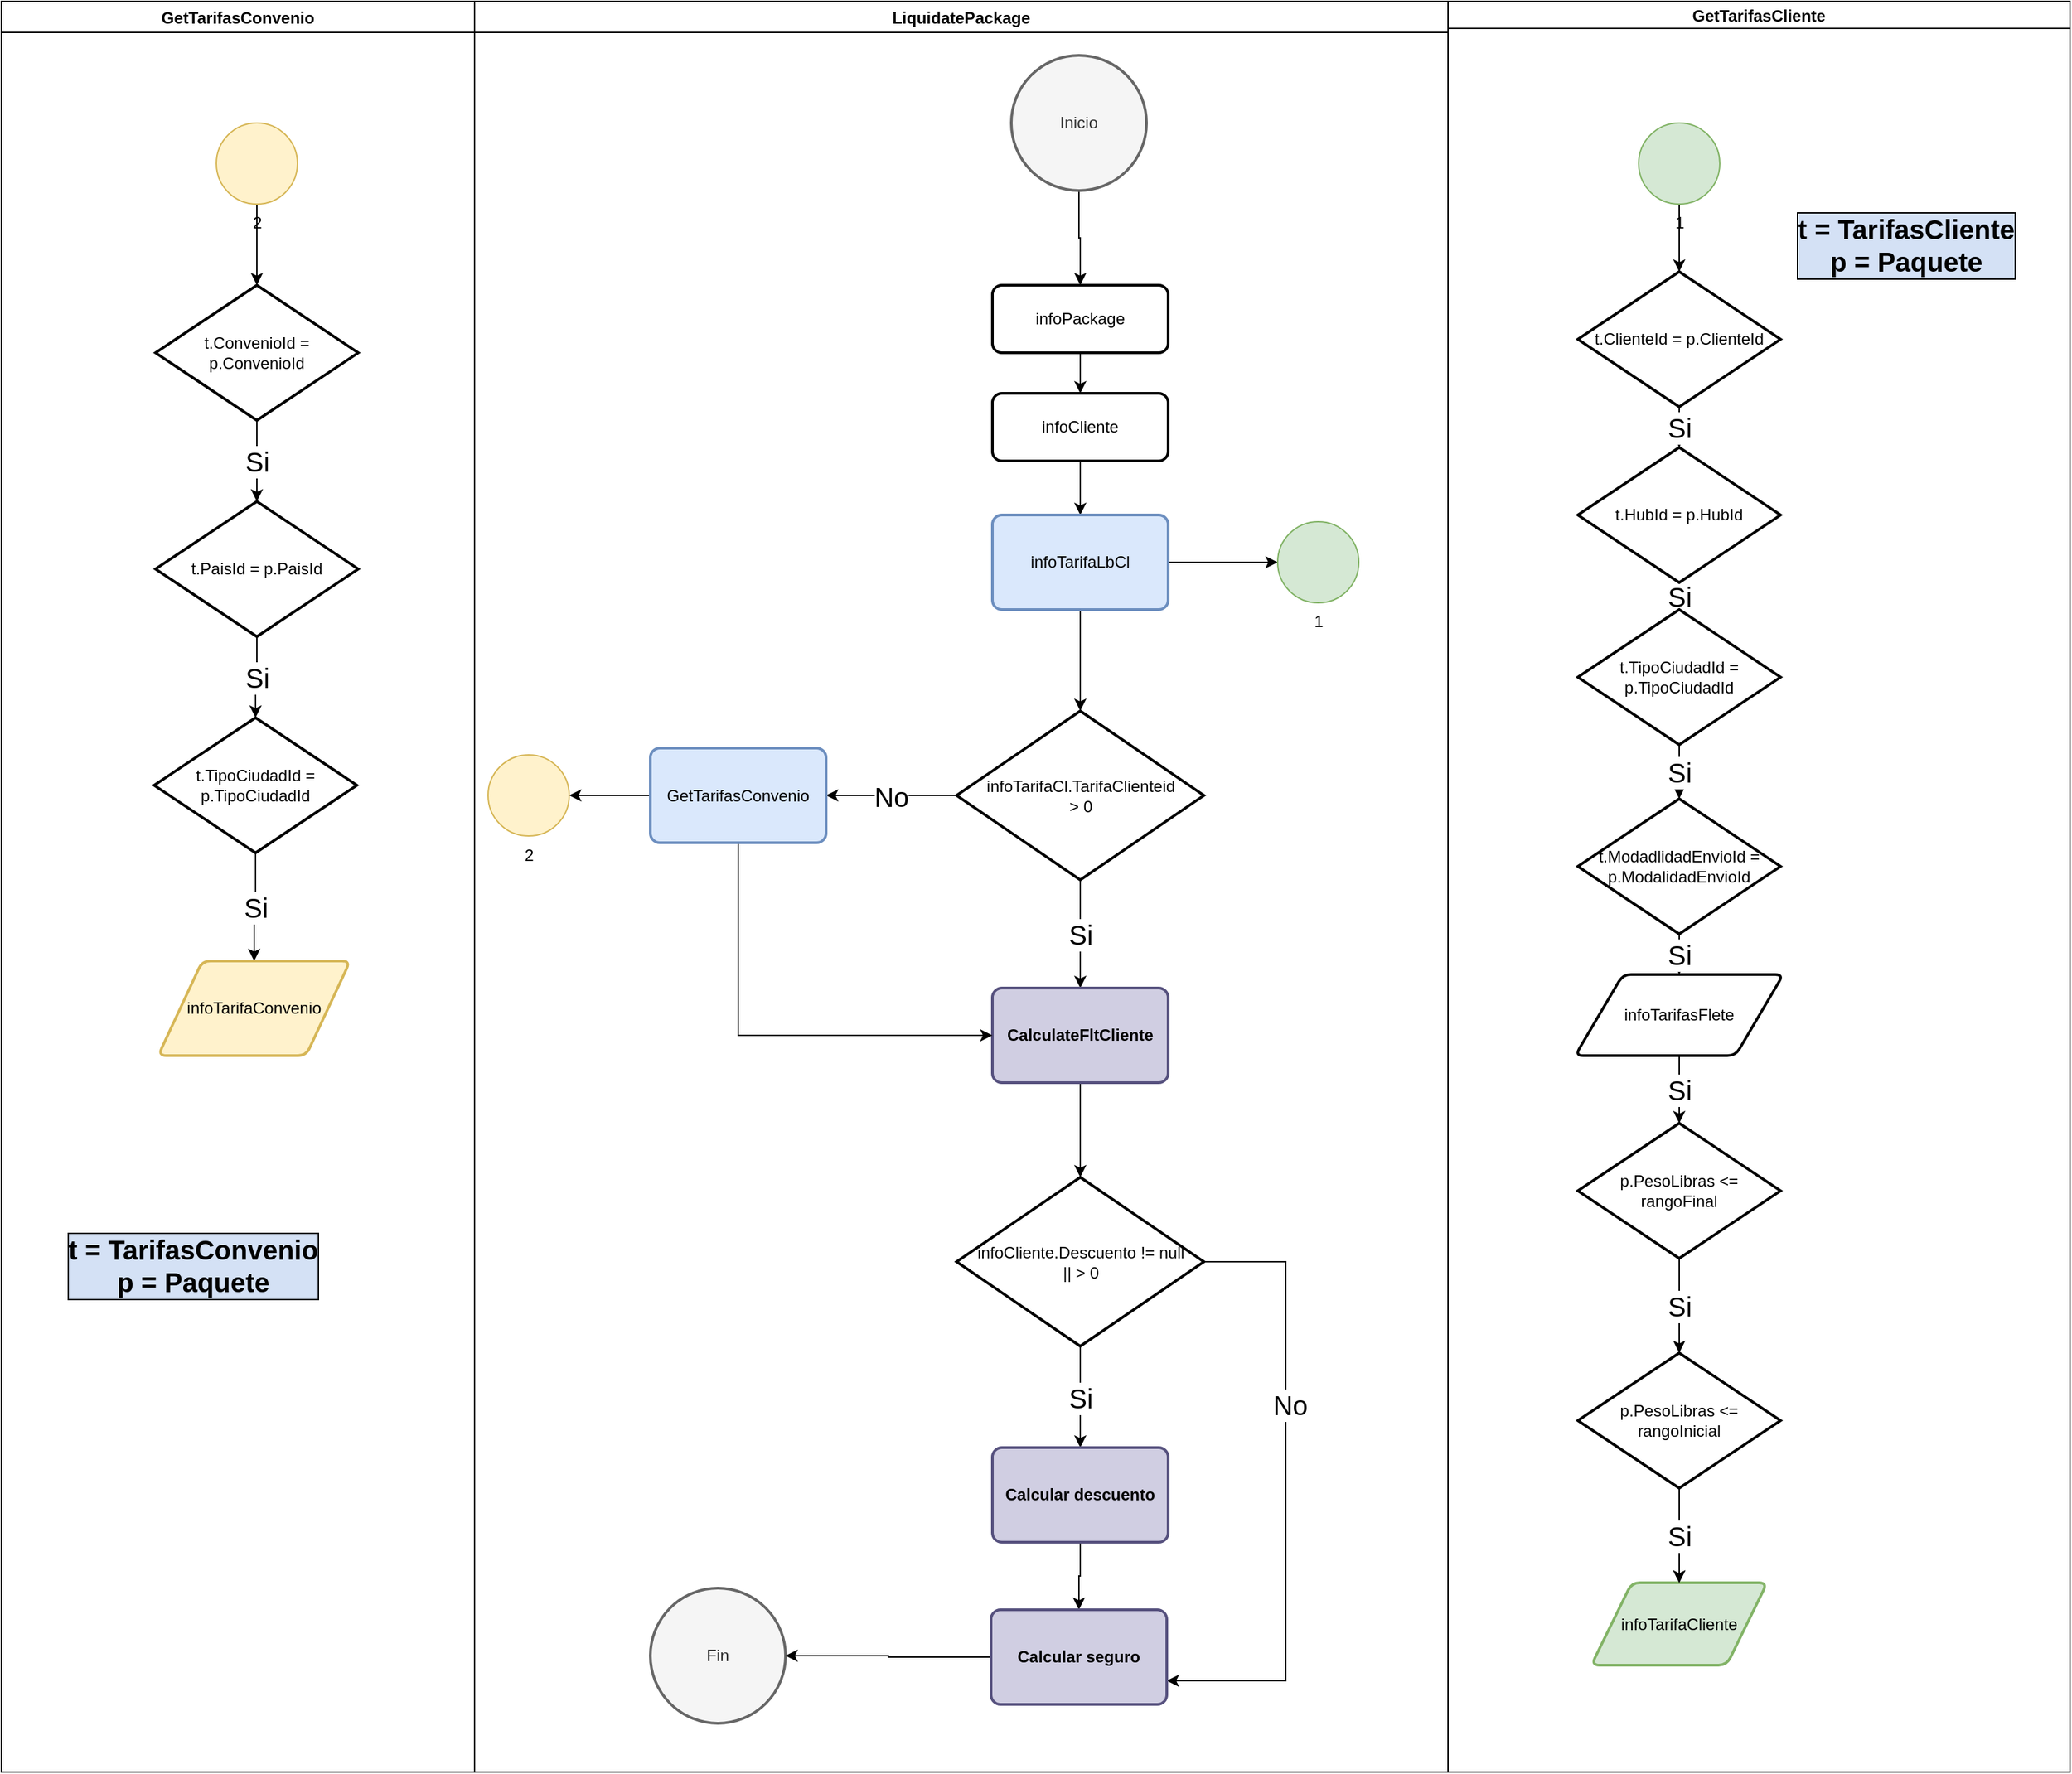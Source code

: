 <mxfile version="18.1.1" type="github">
  <diagram id="Eyb0sd25vl_3-xl4YI_Z" name="Page-1">
    <mxGraphModel dx="2647" dy="1006" grid="1" gridSize="10" guides="1" tooltips="1" connect="1" arrows="1" fold="1" page="1" pageScale="1" pageWidth="827" pageHeight="1169" math="0" shadow="0">
      <root>
        <mxCell id="0" />
        <mxCell id="1" parent="0" />
        <mxCell id="biy8ONkfciWmw4ODM3e7-40" style="edgeStyle=orthogonalEdgeStyle;rounded=0;orthogonalLoop=1;jettySize=auto;html=1;exitX=0.5;exitY=1;exitDx=0;exitDy=0;exitPerimeter=0;" edge="1" parent="1" source="biy8ONkfciWmw4ODM3e7-1" target="biy8ONkfciWmw4ODM3e7-2">
          <mxGeometry relative="1" as="geometry" />
        </mxCell>
        <mxCell id="biy8ONkfciWmw4ODM3e7-41" style="edgeStyle=orthogonalEdgeStyle;rounded=0;orthogonalLoop=1;jettySize=auto;html=1;exitX=0.5;exitY=1;exitDx=0;exitDy=0;entryX=0.5;entryY=0;entryDx=0;entryDy=0;" edge="1" parent="1" source="biy8ONkfciWmw4ODM3e7-2" target="biy8ONkfciWmw4ODM3e7-3">
          <mxGeometry relative="1" as="geometry" />
        </mxCell>
        <mxCell id="biy8ONkfciWmw4ODM3e7-2" value="infoPackage" style="rounded=1;whiteSpace=wrap;html=1;absoluteArcSize=1;arcSize=14;strokeWidth=2;" vertex="1" parent="1">
          <mxGeometry x="113" y="270" width="130" height="50" as="geometry" />
        </mxCell>
        <mxCell id="biy8ONkfciWmw4ODM3e7-42" style="edgeStyle=orthogonalEdgeStyle;rounded=0;orthogonalLoop=1;jettySize=auto;html=1;exitX=0.5;exitY=1;exitDx=0;exitDy=0;entryX=0.5;entryY=0;entryDx=0;entryDy=0;" edge="1" parent="1" source="biy8ONkfciWmw4ODM3e7-3" target="biy8ONkfciWmw4ODM3e7-4">
          <mxGeometry relative="1" as="geometry" />
        </mxCell>
        <mxCell id="biy8ONkfciWmw4ODM3e7-3" value="infoCliente" style="rounded=1;whiteSpace=wrap;html=1;absoluteArcSize=1;arcSize=14;strokeWidth=2;" vertex="1" parent="1">
          <mxGeometry x="113" y="350" width="130" height="50" as="geometry" />
        </mxCell>
        <mxCell id="biy8ONkfciWmw4ODM3e7-37" style="edgeStyle=orthogonalEdgeStyle;rounded=0;orthogonalLoop=1;jettySize=auto;html=1;exitX=0.5;exitY=1;exitDx=0;exitDy=0;" edge="1" parent="1" source="biy8ONkfciWmw4ODM3e7-4" target="biy8ONkfciWmw4ODM3e7-27">
          <mxGeometry relative="1" as="geometry" />
        </mxCell>
        <mxCell id="biy8ONkfciWmw4ODM3e7-65" style="edgeStyle=orthogonalEdgeStyle;rounded=0;orthogonalLoop=1;jettySize=auto;html=1;exitX=1;exitY=0.5;exitDx=0;exitDy=0;entryX=0;entryY=0.5;entryDx=0;entryDy=0;entryPerimeter=0;" edge="1" parent="1" source="biy8ONkfciWmw4ODM3e7-4" target="biy8ONkfciWmw4ODM3e7-64">
          <mxGeometry relative="1" as="geometry" />
        </mxCell>
        <mxCell id="biy8ONkfciWmw4ODM3e7-4" value="infoTarifaLbCl" style="rounded=1;whiteSpace=wrap;html=1;absoluteArcSize=1;arcSize=14;strokeWidth=2;fillColor=#dae8fc;strokeColor=#6c8ebf;" vertex="1" parent="1">
          <mxGeometry x="113" y="440" width="130" height="70" as="geometry" />
        </mxCell>
        <mxCell id="biy8ONkfciWmw4ODM3e7-63" value="" style="edgeStyle=orthogonalEdgeStyle;rounded=0;orthogonalLoop=1;jettySize=auto;html=1;" edge="1" parent="1" source="biy8ONkfciWmw4ODM3e7-5" target="biy8ONkfciWmw4ODM3e7-6">
          <mxGeometry relative="1" as="geometry" />
        </mxCell>
        <mxCell id="biy8ONkfciWmw4ODM3e7-5" value="1" style="verticalLabelPosition=bottom;verticalAlign=top;html=1;shape=mxgraph.flowchart.on-page_reference;fillColor=#d5e8d4;strokeColor=#82b366;" vertex="1" parent="1">
          <mxGeometry x="591" y="150" width="60" height="60" as="geometry" />
        </mxCell>
        <mxCell id="biy8ONkfciWmw4ODM3e7-17" value="Si" style="edgeStyle=orthogonalEdgeStyle;rounded=0;orthogonalLoop=1;jettySize=auto;html=1;exitX=0.5;exitY=1;exitDx=0;exitDy=0;exitPerimeter=0;fontSize=20;" edge="1" parent="1" source="biy8ONkfciWmw4ODM3e7-6" target="biy8ONkfciWmw4ODM3e7-8">
          <mxGeometry relative="1" as="geometry">
            <Array as="points">
              <mxPoint x="621" y="370" />
              <mxPoint x="621" y="370" />
            </Array>
          </mxGeometry>
        </mxCell>
        <mxCell id="biy8ONkfciWmw4ODM3e7-18" value="Si" style="edgeStyle=orthogonalEdgeStyle;rounded=0;orthogonalLoop=1;jettySize=auto;html=1;exitX=0.5;exitY=1;exitDx=0;exitDy=0;exitPerimeter=0;entryX=0.5;entryY=0;entryDx=0;entryDy=0;entryPerimeter=0;fontSize=20;" edge="1" parent="1" source="biy8ONkfciWmw4ODM3e7-8" target="biy8ONkfciWmw4ODM3e7-9">
          <mxGeometry relative="1" as="geometry" />
        </mxCell>
        <mxCell id="biy8ONkfciWmw4ODM3e7-8" value="t.HubId = p.HubId" style="strokeWidth=2;html=1;shape=mxgraph.flowchart.decision;whiteSpace=wrap;" vertex="1" parent="1">
          <mxGeometry x="546" y="390" width="150" height="100" as="geometry" />
        </mxCell>
        <mxCell id="biy8ONkfciWmw4ODM3e7-20" value="Si" style="edgeStyle=orthogonalEdgeStyle;rounded=0;orthogonalLoop=1;jettySize=auto;html=1;exitX=0.5;exitY=1;exitDx=0;exitDy=0;exitPerimeter=0;fontSize=20;" edge="1" parent="1" source="biy8ONkfciWmw4ODM3e7-10" target="biy8ONkfciWmw4ODM3e7-12">
          <mxGeometry relative="1" as="geometry" />
        </mxCell>
        <mxCell id="biy8ONkfciWmw4ODM3e7-21" value="Si" style="edgeStyle=orthogonalEdgeStyle;rounded=0;orthogonalLoop=1;jettySize=auto;html=1;exitX=0.5;exitY=1;exitDx=0;exitDy=0;entryX=0.5;entryY=0;entryDx=0;entryDy=0;entryPerimeter=0;fontSize=20;" edge="1" parent="1" source="biy8ONkfciWmw4ODM3e7-12" target="biy8ONkfciWmw4ODM3e7-14">
          <mxGeometry relative="1" as="geometry" />
        </mxCell>
        <mxCell id="biy8ONkfciWmw4ODM3e7-12" value="infoTarifasFlete" style="shape=parallelogram;html=1;strokeWidth=2;perimeter=parallelogramPerimeter;whiteSpace=wrap;rounded=1;arcSize=12;size=0.23;" vertex="1" parent="1">
          <mxGeometry x="544" y="780" width="154" height="60" as="geometry" />
        </mxCell>
        <mxCell id="biy8ONkfciWmw4ODM3e7-22" value="Si" style="edgeStyle=orthogonalEdgeStyle;rounded=0;orthogonalLoop=1;jettySize=auto;html=1;exitX=0.5;exitY=1;exitDx=0;exitDy=0;exitPerimeter=0;entryX=0.5;entryY=0;entryDx=0;entryDy=0;entryPerimeter=0;fontSize=20;" edge="1" parent="1" source="biy8ONkfciWmw4ODM3e7-14" target="biy8ONkfciWmw4ODM3e7-15">
          <mxGeometry relative="1" as="geometry" />
        </mxCell>
        <mxCell id="biy8ONkfciWmw4ODM3e7-14" value="&lt;div&gt;p.PesoLibras &amp;lt;= &lt;br&gt;&lt;/div&gt;&lt;div&gt;rangoFinal&lt;br&gt;&lt;/div&gt;" style="strokeWidth=2;html=1;shape=mxgraph.flowchart.decision;whiteSpace=wrap;" vertex="1" parent="1">
          <mxGeometry x="546" y="890" width="150" height="100" as="geometry" />
        </mxCell>
        <mxCell id="biy8ONkfciWmw4ODM3e7-32" value="Si" style="edgeStyle=orthogonalEdgeStyle;rounded=0;orthogonalLoop=1;jettySize=auto;html=1;exitX=0.5;exitY=1;exitDx=0;exitDy=0;exitPerimeter=0;fontSize=20;" edge="1" parent="1" source="biy8ONkfciWmw4ODM3e7-27" target="biy8ONkfciWmw4ODM3e7-29">
          <mxGeometry relative="1" as="geometry" />
        </mxCell>
        <mxCell id="biy8ONkfciWmw4ODM3e7-81" value="No" style="edgeStyle=orthogonalEdgeStyle;rounded=0;orthogonalLoop=1;jettySize=auto;html=1;exitX=0;exitY=0.5;exitDx=0;exitDy=0;exitPerimeter=0;fontSize=20;" edge="1" parent="1" source="biy8ONkfciWmw4ODM3e7-27" target="biy8ONkfciWmw4ODM3e7-36">
          <mxGeometry relative="1" as="geometry" />
        </mxCell>
        <mxCell id="biy8ONkfciWmw4ODM3e7-27" value="&lt;div&gt;infoTarifaCl.TarifaClienteid &lt;br&gt;&lt;/div&gt;&lt;div&gt;&amp;gt; 0&lt;br&gt;&lt;/div&gt;" style="strokeWidth=2;html=1;shape=mxgraph.flowchart.decision;whiteSpace=wrap;" vertex="1" parent="1">
          <mxGeometry x="86.5" y="585" width="183" height="125" as="geometry" />
        </mxCell>
        <mxCell id="biy8ONkfciWmw4ODM3e7-33" style="edgeStyle=orthogonalEdgeStyle;rounded=0;orthogonalLoop=1;jettySize=auto;html=1;exitX=0.5;exitY=1;exitDx=0;exitDy=0;" edge="1" parent="1" source="biy8ONkfciWmw4ODM3e7-29" target="biy8ONkfciWmw4ODM3e7-30">
          <mxGeometry relative="1" as="geometry" />
        </mxCell>
        <mxCell id="biy8ONkfciWmw4ODM3e7-29" value="CalculateFltCliente" style="rounded=1;whiteSpace=wrap;html=1;absoluteArcSize=1;arcSize=14;strokeWidth=2;fillColor=#d0cee2;strokeColor=#56517e;fontStyle=1" vertex="1" parent="1">
          <mxGeometry x="113" y="790" width="130" height="70" as="geometry" />
        </mxCell>
        <mxCell id="biy8ONkfciWmw4ODM3e7-34" value="Si" style="edgeStyle=orthogonalEdgeStyle;rounded=0;orthogonalLoop=1;jettySize=auto;html=1;exitX=0.5;exitY=1;exitDx=0;exitDy=0;exitPerimeter=0;fontSize=20;" edge="1" parent="1" source="biy8ONkfciWmw4ODM3e7-30" target="biy8ONkfciWmw4ODM3e7-31">
          <mxGeometry relative="1" as="geometry" />
        </mxCell>
        <mxCell id="biy8ONkfciWmw4ODM3e7-77" style="edgeStyle=orthogonalEdgeStyle;rounded=0;orthogonalLoop=1;jettySize=auto;html=1;exitX=1;exitY=0.5;exitDx=0;exitDy=0;exitPerimeter=0;entryX=1;entryY=0.75;entryDx=0;entryDy=0;fontSize=20;" edge="1" parent="1" source="biy8ONkfciWmw4ODM3e7-30" target="biy8ONkfciWmw4ODM3e7-74">
          <mxGeometry relative="1" as="geometry">
            <Array as="points">
              <mxPoint x="330" y="993" />
              <mxPoint x="330" y="1303" />
            </Array>
          </mxGeometry>
        </mxCell>
        <mxCell id="biy8ONkfciWmw4ODM3e7-78" value="No" style="edgeLabel;html=1;align=center;verticalAlign=middle;resizable=0;points=[];fontSize=20;" vertex="1" connectable="0" parent="biy8ONkfciWmw4ODM3e7-77">
          <mxGeometry x="-0.279" y="3" relative="1" as="geometry">
            <mxPoint as="offset" />
          </mxGeometry>
        </mxCell>
        <mxCell id="biy8ONkfciWmw4ODM3e7-30" value="&lt;div&gt;infoCliente.Descuento != null&lt;/div&gt;&lt;div&gt;|| &amp;gt; 0&lt;br&gt;&lt;/div&gt;" style="strokeWidth=2;html=1;shape=mxgraph.flowchart.decision;whiteSpace=wrap;" vertex="1" parent="1">
          <mxGeometry x="86.5" y="930" width="183" height="125" as="geometry" />
        </mxCell>
        <mxCell id="biy8ONkfciWmw4ODM3e7-75" style="edgeStyle=orthogonalEdgeStyle;rounded=0;orthogonalLoop=1;jettySize=auto;html=1;exitX=0.5;exitY=1;exitDx=0;exitDy=0;entryX=0.5;entryY=0;entryDx=0;entryDy=0;fontSize=20;" edge="1" parent="1" source="biy8ONkfciWmw4ODM3e7-31" target="biy8ONkfciWmw4ODM3e7-74">
          <mxGeometry relative="1" as="geometry" />
        </mxCell>
        <mxCell id="biy8ONkfciWmw4ODM3e7-31" value="Calcular descuento" style="rounded=1;whiteSpace=wrap;html=1;absoluteArcSize=1;arcSize=14;strokeWidth=2;fillColor=#d0cee2;strokeColor=#56517e;fontStyle=1" vertex="1" parent="1">
          <mxGeometry x="113" y="1130" width="130" height="70" as="geometry" />
        </mxCell>
        <mxCell id="biy8ONkfciWmw4ODM3e7-39" style="edgeStyle=orthogonalEdgeStyle;rounded=0;orthogonalLoop=1;jettySize=auto;html=1;exitX=0.5;exitY=1;exitDx=0;exitDy=0;entryX=0;entryY=0.5;entryDx=0;entryDy=0;" edge="1" parent="1" source="biy8ONkfciWmw4ODM3e7-36" target="biy8ONkfciWmw4ODM3e7-29">
          <mxGeometry relative="1" as="geometry" />
        </mxCell>
        <mxCell id="biy8ONkfciWmw4ODM3e7-43" value="GetTarifasCliente" style="swimlane;startSize=20;" vertex="1" parent="1">
          <mxGeometry x="450" y="60" width="460" height="1310" as="geometry" />
        </mxCell>
        <mxCell id="biy8ONkfciWmw4ODM3e7-11" value="&lt;div style=&quot;font-size: 20px;&quot;&gt;&lt;b style=&quot;font-size: 20px;&quot;&gt;t = TarifasCliente&lt;/b&gt;&lt;/div&gt;&lt;div style=&quot;font-size: 20px;&quot;&gt;&lt;b style=&quot;font-size: 20px;&quot;&gt;p = Paquete&lt;/b&gt;&lt;br style=&quot;font-size: 20px;&quot;&gt;&lt;/div&gt;" style="text;html=1;strokeColor=none;fillColor=none;align=center;verticalAlign=middle;whiteSpace=wrap;rounded=0;fontSize=20;labelBackgroundColor=#D4E1F5;labelBorderColor=default;" vertex="1" parent="biy8ONkfciWmw4ODM3e7-43">
          <mxGeometry x="230" y="150" width="218" height="60" as="geometry" />
        </mxCell>
        <mxCell id="biy8ONkfciWmw4ODM3e7-23" value="infoTarifaCliente" style="shape=parallelogram;html=1;strokeWidth=2;perimeter=parallelogramPerimeter;whiteSpace=wrap;rounded=1;arcSize=12;size=0.23;fillColor=#d5e8d4;strokeColor=#82b366;" vertex="1" parent="biy8ONkfciWmw4ODM3e7-43">
          <mxGeometry x="106" y="1170" width="130" height="61" as="geometry" />
        </mxCell>
        <mxCell id="biy8ONkfciWmw4ODM3e7-15" value="&lt;div&gt;p.PesoLibras &amp;lt;= &lt;br&gt;&lt;/div&gt;&lt;div&gt;rangoInicial&lt;br&gt;&lt;/div&gt;" style="strokeWidth=2;html=1;shape=mxgraph.flowchart.decision;whiteSpace=wrap;" vertex="1" parent="biy8ONkfciWmw4ODM3e7-43">
          <mxGeometry x="96" y="1000" width="150" height="100" as="geometry" />
        </mxCell>
        <mxCell id="biy8ONkfciWmw4ODM3e7-24" style="edgeStyle=orthogonalEdgeStyle;rounded=0;orthogonalLoop=1;jettySize=auto;html=1;exitX=0.5;exitY=1;exitDx=0;exitDy=0;exitPerimeter=0;entryX=0.5;entryY=0;entryDx=0;entryDy=0;" edge="1" parent="biy8ONkfciWmw4ODM3e7-43" source="biy8ONkfciWmw4ODM3e7-15" target="biy8ONkfciWmw4ODM3e7-23">
          <mxGeometry relative="1" as="geometry" />
        </mxCell>
        <mxCell id="biy8ONkfciWmw4ODM3e7-80" value="Si" style="edgeStyle=orthogonalEdgeStyle;rounded=0;orthogonalLoop=1;jettySize=auto;html=1;fontSize=20;" edge="1" parent="biy8ONkfciWmw4ODM3e7-43" source="biy8ONkfciWmw4ODM3e7-15" target="biy8ONkfciWmw4ODM3e7-23">
          <mxGeometry relative="1" as="geometry">
            <Array as="points">
              <mxPoint x="171" y="1085" />
              <mxPoint x="171" y="1085" />
            </Array>
          </mxGeometry>
        </mxCell>
        <mxCell id="biy8ONkfciWmw4ODM3e7-9" value="t.TipoCiudadId = p.TipoCiudadId" style="strokeWidth=2;html=1;shape=mxgraph.flowchart.decision;whiteSpace=wrap;" vertex="1" parent="biy8ONkfciWmw4ODM3e7-43">
          <mxGeometry x="96" y="450" width="150" height="100" as="geometry" />
        </mxCell>
        <mxCell id="biy8ONkfciWmw4ODM3e7-6" value="t.ClienteId = p.ClienteId" style="strokeWidth=2;html=1;shape=mxgraph.flowchart.decision;whiteSpace=wrap;" vertex="1" parent="biy8ONkfciWmw4ODM3e7-43">
          <mxGeometry x="96" y="200" width="150" height="100" as="geometry" />
        </mxCell>
        <mxCell id="biy8ONkfciWmw4ODM3e7-10" value="t.ModadlidadEnvioId = p.ModalidadEnvioId" style="strokeWidth=2;html=1;shape=mxgraph.flowchart.decision;whiteSpace=wrap;" vertex="1" parent="biy8ONkfciWmw4ODM3e7-43">
          <mxGeometry x="96" y="590" width="150" height="100" as="geometry" />
        </mxCell>
        <mxCell id="biy8ONkfciWmw4ODM3e7-19" value="Si" style="edgeStyle=orthogonalEdgeStyle;rounded=0;orthogonalLoop=1;jettySize=auto;html=1;exitX=0.5;exitY=1;exitDx=0;exitDy=0;exitPerimeter=0;fontSize=20;" edge="1" parent="biy8ONkfciWmw4ODM3e7-43" source="biy8ONkfciWmw4ODM3e7-9" target="biy8ONkfciWmw4ODM3e7-10">
          <mxGeometry relative="1" as="geometry">
            <Array as="points">
              <mxPoint x="171" y="560" />
              <mxPoint x="171" y="560" />
            </Array>
          </mxGeometry>
        </mxCell>
        <mxCell id="biy8ONkfciWmw4ODM3e7-55" style="edgeStyle=orthogonalEdgeStyle;rounded=0;orthogonalLoop=1;jettySize=auto;html=1;exitX=0.5;exitY=1;exitDx=0;exitDy=0;exitPerimeter=0;entryX=0.5;entryY=0;entryDx=0;entryDy=0;entryPerimeter=0;" edge="1" parent="1" source="biy8ONkfciWmw4ODM3e7-45" target="biy8ONkfciWmw4ODM3e7-46">
          <mxGeometry relative="1" as="geometry" />
        </mxCell>
        <mxCell id="biy8ONkfciWmw4ODM3e7-45" value="2" style="verticalLabelPosition=bottom;verticalAlign=top;html=1;shape=mxgraph.flowchart.on-page_reference;fillColor=#fff2cc;strokeColor=#d6b656;" vertex="1" parent="1">
          <mxGeometry x="-461" y="150" width="60" height="60" as="geometry" />
        </mxCell>
        <mxCell id="biy8ONkfciWmw4ODM3e7-56" value="&lt;font style=&quot;font-size: 20px;&quot;&gt;Si&lt;/font&gt;" style="edgeStyle=orthogonalEdgeStyle;rounded=0;orthogonalLoop=1;jettySize=auto;html=1;exitX=0.5;exitY=1;exitDx=0;exitDy=0;exitPerimeter=0;entryX=0.5;entryY=0;entryDx=0;entryDy=0;entryPerimeter=0;" edge="1" parent="1" source="biy8ONkfciWmw4ODM3e7-46" target="biy8ONkfciWmw4ODM3e7-47">
          <mxGeometry relative="1" as="geometry" />
        </mxCell>
        <mxCell id="biy8ONkfciWmw4ODM3e7-46" value="t.ConvenioId = p.ConvenioId" style="strokeWidth=2;html=1;shape=mxgraph.flowchart.decision;whiteSpace=wrap;" vertex="1" parent="1">
          <mxGeometry x="-506" y="270" width="150" height="100" as="geometry" />
        </mxCell>
        <mxCell id="biy8ONkfciWmw4ODM3e7-52" value="GetTarifasConvenio" style="swimlane;" vertex="1" parent="1">
          <mxGeometry x="-620" y="60" width="350" height="1310" as="geometry" />
        </mxCell>
        <mxCell id="biy8ONkfciWmw4ODM3e7-57" value="&lt;font style=&quot;font-size: 20px;&quot;&gt;Si&lt;/font&gt;" style="edgeStyle=orthogonalEdgeStyle;rounded=0;orthogonalLoop=1;jettySize=auto;html=1;exitX=0.5;exitY=1;exitDx=0;exitDy=0;exitPerimeter=0;entryX=0.5;entryY=0;entryDx=0;entryDy=0;entryPerimeter=0;" edge="1" parent="biy8ONkfciWmw4ODM3e7-52" source="biy8ONkfciWmw4ODM3e7-47" target="biy8ONkfciWmw4ODM3e7-48">
          <mxGeometry relative="1" as="geometry" />
        </mxCell>
        <mxCell id="biy8ONkfciWmw4ODM3e7-47" value="t.PaisId = p.PaisId" style="strokeWidth=2;html=1;shape=mxgraph.flowchart.decision;whiteSpace=wrap;" vertex="1" parent="biy8ONkfciWmw4ODM3e7-52">
          <mxGeometry x="114" y="370" width="150" height="100" as="geometry" />
        </mxCell>
        <mxCell id="biy8ONkfciWmw4ODM3e7-58" value="&lt;font style=&quot;font-size: 20px;&quot;&gt;Si&lt;/font&gt;" style="edgeStyle=orthogonalEdgeStyle;rounded=0;orthogonalLoop=1;jettySize=auto;html=1;exitX=0.5;exitY=1;exitDx=0;exitDy=0;exitPerimeter=0;entryX=0.5;entryY=0;entryDx=0;entryDy=0;" edge="1" parent="biy8ONkfciWmw4ODM3e7-52" source="biy8ONkfciWmw4ODM3e7-48" target="biy8ONkfciWmw4ODM3e7-50">
          <mxGeometry relative="1" as="geometry" />
        </mxCell>
        <mxCell id="biy8ONkfciWmw4ODM3e7-48" value="t.TipoCiudadId = p.TipoCiudadId" style="strokeWidth=2;html=1;shape=mxgraph.flowchart.decision;whiteSpace=wrap;" vertex="1" parent="biy8ONkfciWmw4ODM3e7-52">
          <mxGeometry x="113" y="530" width="150" height="100" as="geometry" />
        </mxCell>
        <mxCell id="biy8ONkfciWmw4ODM3e7-50" value="infoTarifaConvenio" style="shape=parallelogram;html=1;strokeWidth=2;perimeter=parallelogramPerimeter;whiteSpace=wrap;rounded=1;arcSize=12;size=0.23;fillColor=#fff2cc;strokeColor=#d6b656;" vertex="1" parent="biy8ONkfciWmw4ODM3e7-52">
          <mxGeometry x="116" y="710" width="142" height="70" as="geometry" />
        </mxCell>
        <mxCell id="biy8ONkfciWmw4ODM3e7-71" value="&lt;div style=&quot;font-size: 20px;&quot;&gt;&lt;b style=&quot;font-size: 20px;&quot;&gt;t = TarifasConvenio&lt;/b&gt;&lt;/div&gt;&lt;div style=&quot;font-size: 20px;&quot;&gt;&lt;b style=&quot;font-size: 20px;&quot;&gt;p = Paquete&lt;/b&gt;&lt;br style=&quot;font-size: 20px;&quot;&gt;&lt;/div&gt;" style="text;html=1;strokeColor=none;fillColor=none;align=center;verticalAlign=middle;whiteSpace=wrap;rounded=0;fontSize=20;labelBackgroundColor=#D4E1F5;labelBorderColor=default;spacing=7;" vertex="1" parent="biy8ONkfciWmw4ODM3e7-52">
          <mxGeometry x="20" y="890" width="244" height="90" as="geometry" />
        </mxCell>
        <mxCell id="biy8ONkfciWmw4ODM3e7-53" value="LiquidatePackage" style="swimlane;" vertex="1" parent="1">
          <mxGeometry x="-270" y="60" width="720" height="1310" as="geometry" />
        </mxCell>
        <mxCell id="biy8ONkfciWmw4ODM3e7-1" value="Inicio" style="strokeWidth=2;html=1;shape=mxgraph.flowchart.start_2;whiteSpace=wrap;fillColor=#f5f5f5;fontColor=#333333;strokeColor=#666666;" vertex="1" parent="biy8ONkfciWmw4ODM3e7-53">
          <mxGeometry x="397" y="40" width="100" height="100" as="geometry" />
        </mxCell>
        <mxCell id="biy8ONkfciWmw4ODM3e7-64" value="1" style="verticalLabelPosition=bottom;verticalAlign=top;html=1;shape=mxgraph.flowchart.on-page_reference;fillColor=#d5e8d4;strokeColor=#82b366;" vertex="1" parent="biy8ONkfciWmw4ODM3e7-53">
          <mxGeometry x="594" y="385" width="60" height="60" as="geometry" />
        </mxCell>
        <mxCell id="biy8ONkfciWmw4ODM3e7-70" style="edgeStyle=orthogonalEdgeStyle;rounded=0;orthogonalLoop=1;jettySize=auto;html=1;exitX=0;exitY=0.5;exitDx=0;exitDy=0;" edge="1" parent="biy8ONkfciWmw4ODM3e7-53" source="biy8ONkfciWmw4ODM3e7-36" target="biy8ONkfciWmw4ODM3e7-68">
          <mxGeometry relative="1" as="geometry" />
        </mxCell>
        <mxCell id="biy8ONkfciWmw4ODM3e7-36" value="GetTarifasConvenio" style="rounded=1;whiteSpace=wrap;html=1;absoluteArcSize=1;arcSize=14;strokeWidth=2;fillColor=#dae8fc;strokeColor=#6c8ebf;" vertex="1" parent="biy8ONkfciWmw4ODM3e7-53">
          <mxGeometry x="130" y="552.5" width="130" height="70" as="geometry" />
        </mxCell>
        <mxCell id="biy8ONkfciWmw4ODM3e7-68" value="2" style="verticalLabelPosition=bottom;verticalAlign=top;html=1;shape=mxgraph.flowchart.on-page_reference;fillColor=#fff2cc;strokeColor=#d6b656;" vertex="1" parent="biy8ONkfciWmw4ODM3e7-53">
          <mxGeometry x="10" y="557.5" width="60" height="60" as="geometry" />
        </mxCell>
        <mxCell id="biy8ONkfciWmw4ODM3e7-72" value="Fin" style="strokeWidth=2;html=1;shape=mxgraph.flowchart.start_2;whiteSpace=wrap;fillColor=#f5f5f5;fontColor=#333333;strokeColor=#666666;" vertex="1" parent="biy8ONkfciWmw4ODM3e7-53">
          <mxGeometry x="130" y="1174" width="100" height="100" as="geometry" />
        </mxCell>
        <mxCell id="biy8ONkfciWmw4ODM3e7-76" style="edgeStyle=orthogonalEdgeStyle;rounded=0;orthogonalLoop=1;jettySize=auto;html=1;exitX=0;exitY=0.5;exitDx=0;exitDy=0;fontSize=20;" edge="1" parent="biy8ONkfciWmw4ODM3e7-53" source="biy8ONkfciWmw4ODM3e7-74" target="biy8ONkfciWmw4ODM3e7-72">
          <mxGeometry relative="1" as="geometry" />
        </mxCell>
        <mxCell id="biy8ONkfciWmw4ODM3e7-74" value="Calcular seguro" style="rounded=1;whiteSpace=wrap;html=1;absoluteArcSize=1;arcSize=14;strokeWidth=2;fillColor=#d0cee2;strokeColor=#56517e;fontStyle=1" vertex="1" parent="biy8ONkfciWmw4ODM3e7-53">
          <mxGeometry x="382" y="1190" width="130" height="70" as="geometry" />
        </mxCell>
      </root>
    </mxGraphModel>
  </diagram>
</mxfile>
